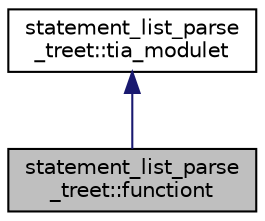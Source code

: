 digraph "statement_list_parse_treet::functiont"
{
 // LATEX_PDF_SIZE
  bgcolor="transparent";
  edge [fontname="Helvetica",fontsize="10",labelfontname="Helvetica",labelfontsize="10"];
  node [fontname="Helvetica",fontsize="10",shape=record];
  Node1 [label="statement_list_parse\l_treet::functiont",height=0.2,width=0.4,color="black", fillcolor="grey75", style="filled", fontcolor="black",tooltip="Structure for a simple function in Statement List."];
  Node2 -> Node1 [dir="back",color="midnightblue",fontsize="10",style="solid",fontname="Helvetica"];
  Node2 [label="statement_list_parse\l_treet::tia_modulet",height=0.2,width=0.4,color="black",URL="$structstatement__list__parse__treet_1_1tia__modulet.html",tooltip="Base element of all modules in the Totally Integrated Automation (TIA) portal by Siemens."];
}
